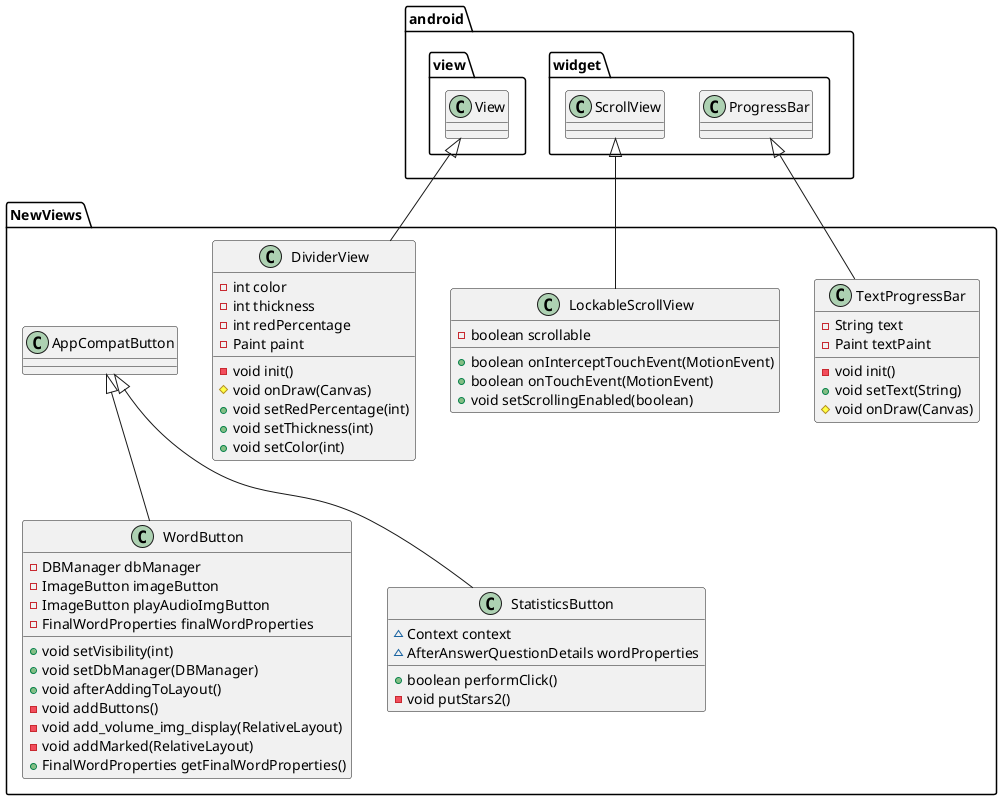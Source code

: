 @startuml
class NewViews.WordButton {
- DBManager dbManager
- ImageButton imageButton
- ImageButton playAudioImgButton
- FinalWordProperties finalWordProperties
+ void setVisibility(int)
+ void setDbManager(DBManager)
+ void afterAddingToLayout()
- void addButtons()
- void add_volume_img_display(RelativeLayout)
- void addMarked(RelativeLayout)
+ FinalWordProperties getFinalWordProperties()
}


class NewViews.TextProgressBar {
- String text
- Paint textPaint
- void init()
+ void setText(String)
# void onDraw(Canvas)
}


class NewViews.LockableScrollView {
- boolean scrollable
+ boolean onInterceptTouchEvent(MotionEvent)
+ boolean onTouchEvent(MotionEvent)
+ void setScrollingEnabled(boolean)
}


class NewViews.StatisticsButton {
~ Context context
~ AfterAnswerQuestionDetails wordProperties
+ boolean performClick()
- void putStars2()
}


class NewViews.DividerView {
- int color
- int thickness
- int redPercentage
- Paint paint
- void init()
# void onDraw(Canvas)
+ void setRedPercentage(int)
+ void setThickness(int)
+ void setColor(int)
}




NewViews.AppCompatButton <|-- NewViews.WordButton
android.widget.ProgressBar <|-- NewViews.TextProgressBar
android.widget.ScrollView <|-- NewViews.LockableScrollView
NewViews.AppCompatButton <|-- NewViews.StatisticsButton
android.view.View <|-- NewViews.DividerView
@enduml